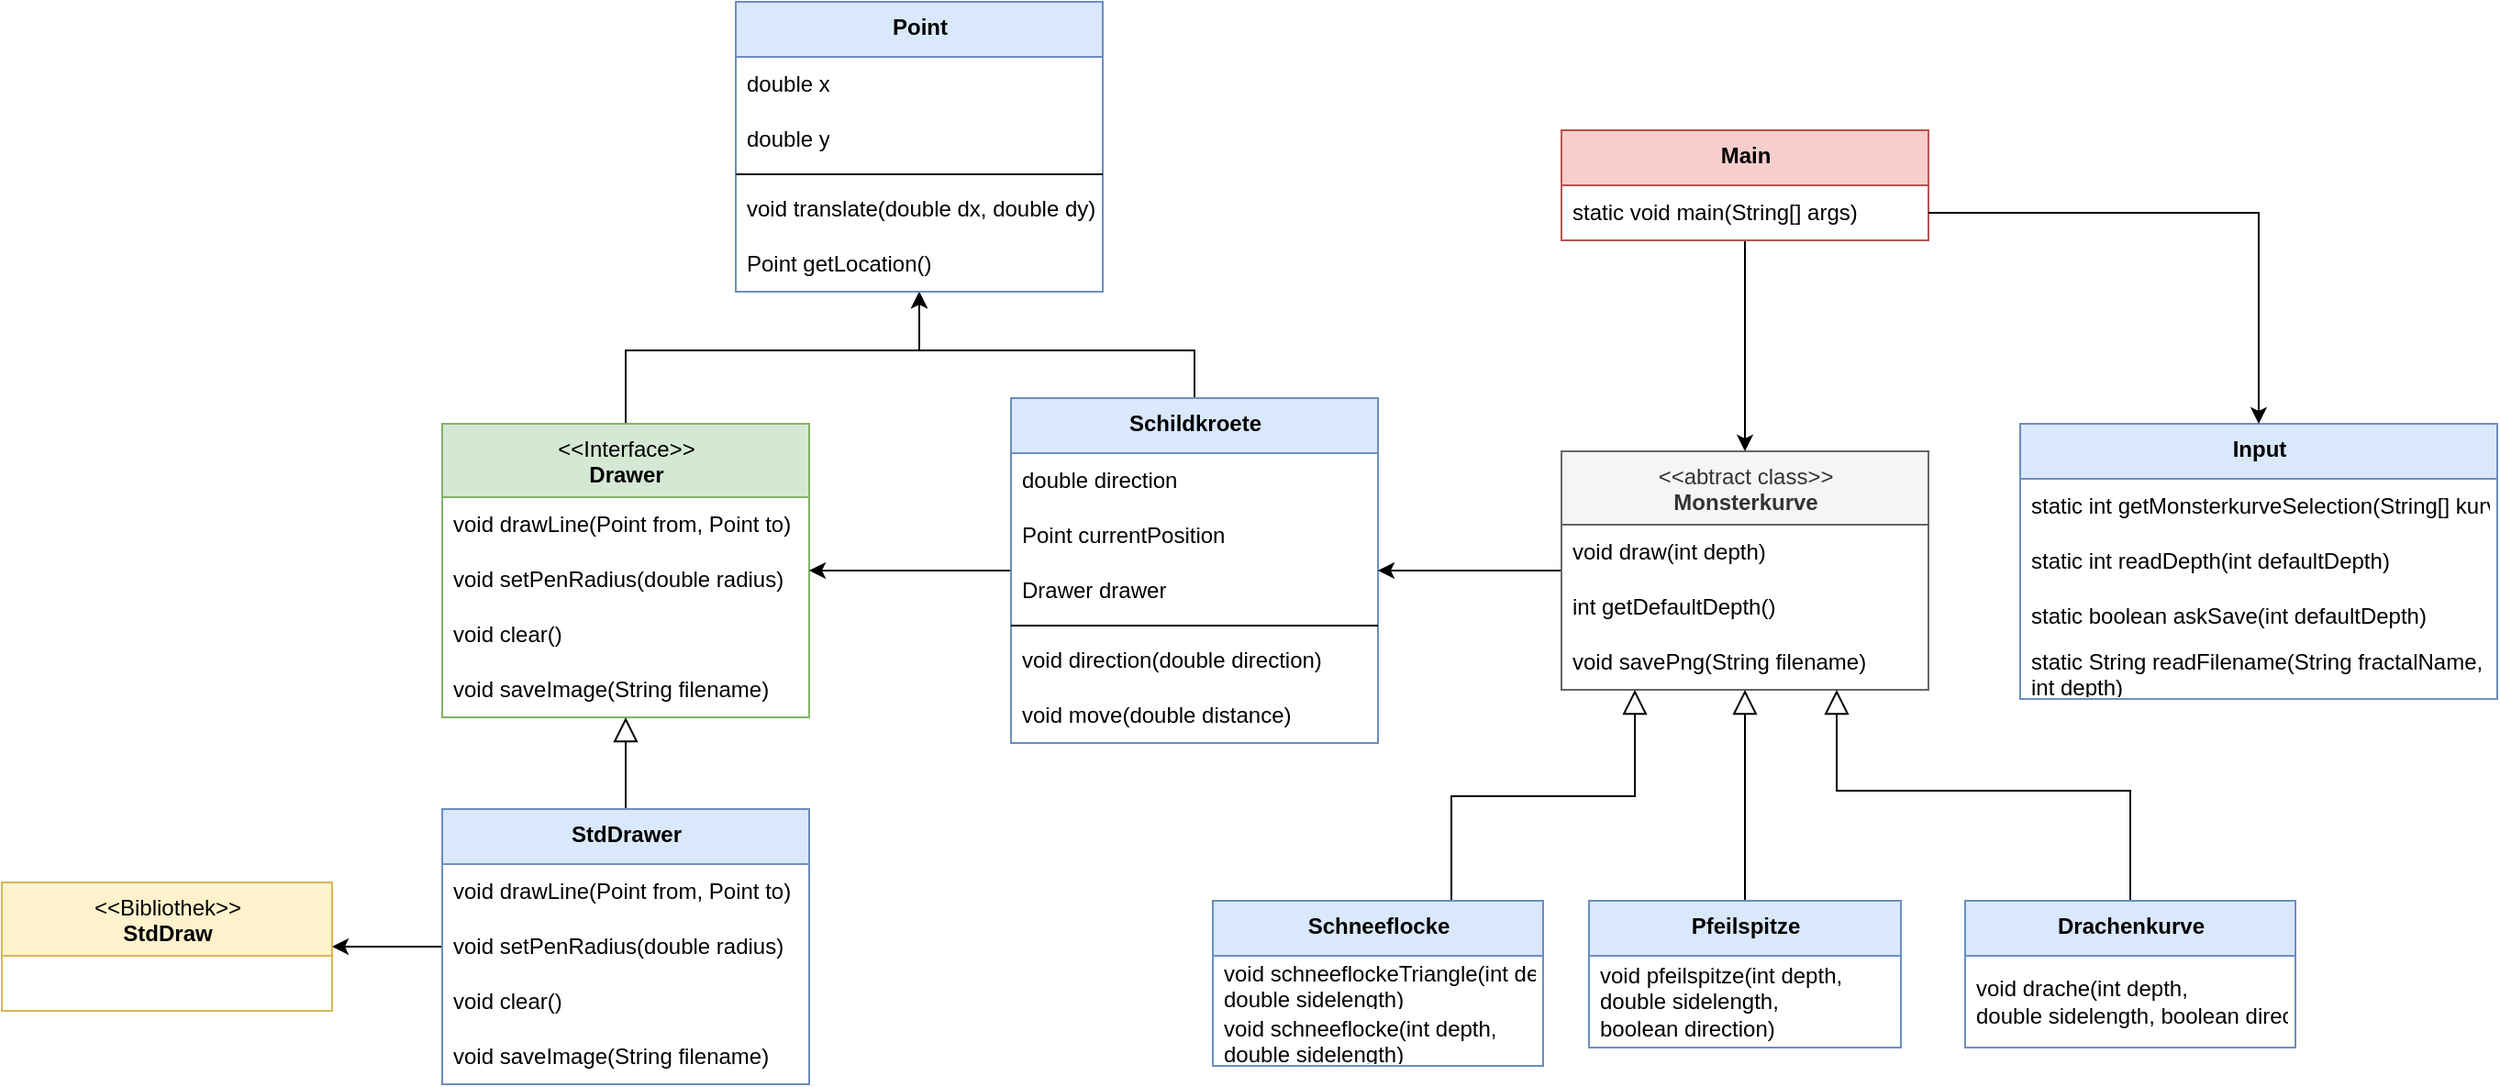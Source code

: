 <mxfile version="14.1.8" type="device" pages="4"><diagram name="Page-1" id="929967ad-93f9-6ef4-fab6-5d389245f69c"><mxGraphModel dx="652" dy="414" grid="1" gridSize="10" guides="1" tooltips="1" connect="1" arrows="1" fold="1" page="1" pageScale="1.5" pageWidth="1169" pageHeight="826" background="none" math="0" shadow="0"><root><mxCell id="0" style=";html=1;"/><mxCell id="1" style=";html=1;" parent="0"/><mxCell id="JNPjMtO4PmQAxvZl8eTC-41" style="edgeStyle=orthogonalEdgeStyle;rounded=0;orthogonalLoop=1;jettySize=auto;html=1;entryX=0.5;entryY=1;entryDx=0;entryDy=0;entryPerimeter=0;" edge="1" parent="1" source="JNPjMtO4PmQAxvZl8eTC-1" target="JNPjMtO4PmQAxvZl8eTC-39"><mxGeometry relative="1" as="geometry"><Array as="points"><mxPoint x="650" y="440"/><mxPoint x="810" y="440"/></Array></mxGeometry></mxCell><mxCell id="JNPjMtO4PmQAxvZl8eTC-1" value="&amp;lt;&amp;lt;Interface&amp;gt;&amp;gt;&lt;br&gt;&lt;b&gt;Drawer&lt;/b&gt;" style="swimlane;fontStyle=0;align=center;verticalAlign=top;childLayout=stackLayout;horizontal=1;startSize=40;horizontalStack=0;resizeParent=1;resizeParentMax=0;resizeLast=0;collapsible=0;marginBottom=0;html=1;fillColor=#d5e8d4;strokeColor=#82b366;" vertex="1" parent="1"><mxGeometry x="550" y="480" width="200" height="160" as="geometry"/></mxCell><mxCell id="JNPjMtO4PmQAxvZl8eTC-3" value="void drawLine(Point from, Point to)" style="text;html=1;strokeColor=none;fillColor=none;align=left;verticalAlign=middle;spacingLeft=4;spacingRight=4;overflow=hidden;rotatable=0;points=[[0,0.5],[1,0.5]];portConstraint=eastwest;" vertex="1" parent="JNPjMtO4PmQAxvZl8eTC-1"><mxGeometry y="40" width="200" height="30" as="geometry"/></mxCell><mxCell id="JNPjMtO4PmQAxvZl8eTC-4" value="void setPenRadius(double radius)" style="text;html=1;strokeColor=none;fillColor=none;align=left;verticalAlign=middle;spacingLeft=4;spacingRight=4;overflow=hidden;rotatable=0;points=[[0,0.5],[1,0.5]];portConstraint=eastwest;" vertex="1" parent="JNPjMtO4PmQAxvZl8eTC-1"><mxGeometry y="70" width="200" height="30" as="geometry"/></mxCell><mxCell id="JNPjMtO4PmQAxvZl8eTC-2" value="void clear()" style="text;html=1;strokeColor=none;fillColor=none;align=left;verticalAlign=middle;spacingLeft=4;spacingRight=4;overflow=hidden;rotatable=0;points=[[0,0.5],[1,0.5]];portConstraint=eastwest;" vertex="1" parent="JNPjMtO4PmQAxvZl8eTC-1"><mxGeometry y="100" width="200" height="30" as="geometry"/></mxCell><mxCell id="JNPjMtO4PmQAxvZl8eTC-5" value="void saveImage(String filename)" style="text;html=1;strokeColor=none;fillColor=none;align=left;verticalAlign=middle;spacingLeft=4;spacingRight=4;overflow=hidden;rotatable=0;points=[[0,0.5],[1,0.5]];portConstraint=eastwest;" vertex="1" parent="JNPjMtO4PmQAxvZl8eTC-1"><mxGeometry y="130" width="200" height="30" as="geometry"/></mxCell><mxCell id="JNPjMtO4PmQAxvZl8eTC-13" style="edgeStyle=orthogonalEdgeStyle;rounded=0;orthogonalLoop=1;jettySize=auto;html=1;endArrow=block;endFill=0;endSize=11;" edge="1" parent="1" source="JNPjMtO4PmQAxvZl8eTC-6" target="JNPjMtO4PmQAxvZl8eTC-1"><mxGeometry relative="1" as="geometry"/></mxCell><mxCell id="JNPjMtO4PmQAxvZl8eTC-64" style="edgeStyle=orthogonalEdgeStyle;rounded=0;orthogonalLoop=1;jettySize=auto;html=1;endArrow=classic;endFill=1;" edge="1" parent="1" source="JNPjMtO4PmQAxvZl8eTC-6" target="JNPjMtO4PmQAxvZl8eTC-62"><mxGeometry relative="1" as="geometry"/></mxCell><mxCell id="JNPjMtO4PmQAxvZl8eTC-6" value="&lt;b&gt;StdDrawer&lt;/b&gt;" style="swimlane;fontStyle=0;align=center;verticalAlign=top;childLayout=stackLayout;horizontal=1;startSize=30;horizontalStack=0;resizeParent=1;resizeParentMax=0;resizeLast=0;collapsible=0;marginBottom=0;html=1;fillColor=#dae8fc;strokeColor=#6c8ebf;" vertex="1" parent="1"><mxGeometry x="550" y="690" width="200" height="150" as="geometry"/></mxCell><mxCell id="JNPjMtO4PmQAxvZl8eTC-7" value="void drawLine(Point from, Point to)" style="text;html=1;strokeColor=none;fillColor=none;align=left;verticalAlign=middle;spacingLeft=4;spacingRight=4;overflow=hidden;rotatable=0;points=[[0,0.5],[1,0.5]];portConstraint=eastwest;" vertex="1" parent="JNPjMtO4PmQAxvZl8eTC-6"><mxGeometry y="30" width="200" height="30" as="geometry"/></mxCell><mxCell id="JNPjMtO4PmQAxvZl8eTC-8" value="void setPenRadius(double radius)" style="text;html=1;strokeColor=none;fillColor=none;align=left;verticalAlign=middle;spacingLeft=4;spacingRight=4;overflow=hidden;rotatable=0;points=[[0,0.5],[1,0.5]];portConstraint=eastwest;" vertex="1" parent="JNPjMtO4PmQAxvZl8eTC-6"><mxGeometry y="60" width="200" height="30" as="geometry"/></mxCell><mxCell id="JNPjMtO4PmQAxvZl8eTC-9" value="void clear()" style="text;html=1;strokeColor=none;fillColor=none;align=left;verticalAlign=middle;spacingLeft=4;spacingRight=4;overflow=hidden;rotatable=0;points=[[0,0.5],[1,0.5]];portConstraint=eastwest;" vertex="1" parent="JNPjMtO4PmQAxvZl8eTC-6"><mxGeometry y="90" width="200" height="30" as="geometry"/></mxCell><mxCell id="JNPjMtO4PmQAxvZl8eTC-10" value="void saveImage(String filename)" style="text;html=1;strokeColor=none;fillColor=none;align=left;verticalAlign=middle;spacingLeft=4;spacingRight=4;overflow=hidden;rotatable=0;points=[[0,0.5],[1,0.5]];portConstraint=eastwest;" vertex="1" parent="JNPjMtO4PmQAxvZl8eTC-6"><mxGeometry y="120" width="200" height="30" as="geometry"/></mxCell><mxCell id="JNPjMtO4PmQAxvZl8eTC-25" style="edgeStyle=orthogonalEdgeStyle;rounded=0;orthogonalLoop=1;jettySize=auto;html=1;" edge="1" parent="1" source="JNPjMtO4PmQAxvZl8eTC-14" target="JNPjMtO4PmQAxvZl8eTC-1"><mxGeometry relative="1" as="geometry"/></mxCell><mxCell id="JNPjMtO4PmQAxvZl8eTC-40" style="edgeStyle=orthogonalEdgeStyle;rounded=0;orthogonalLoop=1;jettySize=auto;html=1;" edge="1" parent="1" source="JNPjMtO4PmQAxvZl8eTC-14" target="JNPjMtO4PmQAxvZl8eTC-33"><mxGeometry relative="1" as="geometry"><Array as="points"><mxPoint x="960" y="440"/><mxPoint x="810" y="440"/></Array></mxGeometry></mxCell><mxCell id="JNPjMtO4PmQAxvZl8eTC-14" value="&lt;b&gt;Schildkroete&lt;/b&gt;" style="swimlane;fontStyle=0;align=center;verticalAlign=top;childLayout=stackLayout;horizontal=1;startSize=30;horizontalStack=0;resizeParent=1;resizeParentMax=0;resizeLast=0;collapsible=0;marginBottom=0;html=1;fillColor=#dae8fc;strokeColor=#6c8ebf;" vertex="1" parent="1"><mxGeometry x="860" y="466" width="200" height="188" as="geometry"/></mxCell><mxCell id="JNPjMtO4PmQAxvZl8eTC-15" value="double direction" style="text;html=1;strokeColor=none;fillColor=none;align=left;verticalAlign=middle;spacingLeft=4;spacingRight=4;overflow=hidden;rotatable=0;points=[[0,0.5],[1,0.5]];portConstraint=eastwest;" vertex="1" parent="JNPjMtO4PmQAxvZl8eTC-14"><mxGeometry y="30" width="200" height="30" as="geometry"/></mxCell><mxCell id="JNPjMtO4PmQAxvZl8eTC-16" value="Point currentPosition" style="text;html=1;strokeColor=none;fillColor=none;align=left;verticalAlign=middle;spacingLeft=4;spacingRight=4;overflow=hidden;rotatable=0;points=[[0,0.5],[1,0.5]];portConstraint=eastwest;" vertex="1" parent="JNPjMtO4PmQAxvZl8eTC-14"><mxGeometry y="60" width="200" height="30" as="geometry"/></mxCell><mxCell id="JNPjMtO4PmQAxvZl8eTC-32" value="Drawer drawer" style="text;html=1;strokeColor=none;fillColor=none;align=left;verticalAlign=middle;spacingLeft=4;spacingRight=4;overflow=hidden;rotatable=0;points=[[0,0.5],[1,0.5]];portConstraint=eastwest;" vertex="1" parent="JNPjMtO4PmQAxvZl8eTC-14"><mxGeometry y="90" width="200" height="30" as="geometry"/></mxCell><mxCell id="JNPjMtO4PmQAxvZl8eTC-31" value="" style="line;strokeWidth=1;fillColor=none;align=left;verticalAlign=middle;spacingTop=-1;spacingLeft=3;spacingRight=3;rotatable=0;labelPosition=right;points=[];portConstraint=eastwest;" vertex="1" parent="JNPjMtO4PmQAxvZl8eTC-14"><mxGeometry y="120" width="200" height="8" as="geometry"/></mxCell><mxCell id="JNPjMtO4PmQAxvZl8eTC-17" value="void direction(double direction)" style="text;html=1;strokeColor=none;fillColor=none;align=left;verticalAlign=middle;spacingLeft=4;spacingRight=4;overflow=hidden;rotatable=0;points=[[0,0.5],[1,0.5]];portConstraint=eastwest;" vertex="1" parent="JNPjMtO4PmQAxvZl8eTC-14"><mxGeometry y="128" width="200" height="30" as="geometry"/></mxCell><mxCell id="JNPjMtO4PmQAxvZl8eTC-18" value="void move(double distance)" style="text;html=1;strokeColor=none;fillColor=none;align=left;verticalAlign=middle;spacingLeft=4;spacingRight=4;overflow=hidden;rotatable=0;points=[[0,0.5],[1,0.5]];portConstraint=eastwest;" vertex="1" parent="JNPjMtO4PmQAxvZl8eTC-14"><mxGeometry y="158" width="200" height="30" as="geometry"/></mxCell><mxCell id="JNPjMtO4PmQAxvZl8eTC-33" value="&lt;b&gt;Point&lt;/b&gt;" style="swimlane;fontStyle=0;align=center;verticalAlign=top;childLayout=stackLayout;horizontal=1;startSize=30;horizontalStack=0;resizeParent=1;resizeParentMax=0;resizeLast=0;collapsible=0;marginBottom=0;html=1;fillColor=#dae8fc;strokeColor=#6c8ebf;" vertex="1" parent="1"><mxGeometry x="710" y="250" width="200" height="158" as="geometry"/></mxCell><mxCell id="JNPjMtO4PmQAxvZl8eTC-34" value="double x" style="text;html=1;strokeColor=none;fillColor=none;align=left;verticalAlign=middle;spacingLeft=4;spacingRight=4;overflow=hidden;rotatable=0;points=[[0,0.5],[1,0.5]];portConstraint=eastwest;" vertex="1" parent="JNPjMtO4PmQAxvZl8eTC-33"><mxGeometry y="30" width="200" height="30" as="geometry"/></mxCell><mxCell id="JNPjMtO4PmQAxvZl8eTC-35" value="double y" style="text;html=1;strokeColor=none;fillColor=none;align=left;verticalAlign=middle;spacingLeft=4;spacingRight=4;overflow=hidden;rotatable=0;points=[[0,0.5],[1,0.5]];portConstraint=eastwest;" vertex="1" parent="JNPjMtO4PmQAxvZl8eTC-33"><mxGeometry y="60" width="200" height="30" as="geometry"/></mxCell><mxCell id="JNPjMtO4PmQAxvZl8eTC-37" value="" style="line;strokeWidth=1;fillColor=none;align=left;verticalAlign=middle;spacingTop=-1;spacingLeft=3;spacingRight=3;rotatable=0;labelPosition=right;points=[];portConstraint=eastwest;" vertex="1" parent="JNPjMtO4PmQAxvZl8eTC-33"><mxGeometry y="90" width="200" height="8" as="geometry"/></mxCell><mxCell id="JNPjMtO4PmQAxvZl8eTC-38" value="void translate(double dx, double dy)" style="text;html=1;strokeColor=none;fillColor=none;align=left;verticalAlign=middle;spacingLeft=4;spacingRight=4;overflow=hidden;rotatable=0;points=[[0,0.5],[1,0.5]];portConstraint=eastwest;" vertex="1" parent="JNPjMtO4PmQAxvZl8eTC-33"><mxGeometry y="98" width="200" height="30" as="geometry"/></mxCell><mxCell id="JNPjMtO4PmQAxvZl8eTC-39" value="Point getLocation()" style="text;html=1;strokeColor=none;fillColor=none;align=left;verticalAlign=middle;spacingLeft=4;spacingRight=4;overflow=hidden;rotatable=0;points=[[0,0.5],[1,0.5]];portConstraint=eastwest;" vertex="1" parent="JNPjMtO4PmQAxvZl8eTC-33"><mxGeometry y="128" width="200" height="30" as="geometry"/></mxCell><mxCell id="JNPjMtO4PmQAxvZl8eTC-47" style="edgeStyle=orthogonalEdgeStyle;rounded=0;orthogonalLoop=1;jettySize=auto;html=1;" edge="1" parent="1" source="JNPjMtO4PmQAxvZl8eTC-42" target="JNPjMtO4PmQAxvZl8eTC-14"><mxGeometry relative="1" as="geometry"/></mxCell><mxCell id="JNPjMtO4PmQAxvZl8eTC-42" value="&amp;lt;&amp;lt;abtract class&amp;gt;&amp;gt;&lt;br&gt;&lt;b&gt;Monsterkurve&lt;/b&gt;" style="swimlane;fontStyle=0;align=center;verticalAlign=top;childLayout=stackLayout;horizontal=1;startSize=40;horizontalStack=0;resizeParent=1;resizeParentMax=0;resizeLast=0;collapsible=0;marginBottom=0;html=1;fillColor=#f5f5f5;strokeColor=#666666;fontColor=#333333;" vertex="1" parent="1"><mxGeometry x="1160" y="495" width="200" height="130" as="geometry"/></mxCell><mxCell id="JNPjMtO4PmQAxvZl8eTC-43" value="void draw(int depth)" style="text;html=1;strokeColor=none;fillColor=none;align=left;verticalAlign=middle;spacingLeft=4;spacingRight=4;overflow=hidden;rotatable=0;points=[[0,0.5],[1,0.5]];portConstraint=eastwest;" vertex="1" parent="JNPjMtO4PmQAxvZl8eTC-42"><mxGeometry y="40" width="200" height="30" as="geometry"/></mxCell><mxCell id="JNPjMtO4PmQAxvZl8eTC-44" value="int getDefaultDepth()" style="text;html=1;strokeColor=none;fillColor=none;align=left;verticalAlign=middle;spacingLeft=4;spacingRight=4;overflow=hidden;rotatable=0;points=[[0,0.5],[1,0.5]];portConstraint=eastwest;" vertex="1" parent="JNPjMtO4PmQAxvZl8eTC-42"><mxGeometry y="70" width="200" height="30" as="geometry"/></mxCell><mxCell id="JNPjMtO4PmQAxvZl8eTC-45" value="void savePng(String filename)" style="text;html=1;strokeColor=none;fillColor=none;align=left;verticalAlign=middle;spacingLeft=4;spacingRight=4;overflow=hidden;rotatable=0;points=[[0,0.5],[1,0.5]];portConstraint=eastwest;" vertex="1" parent="JNPjMtO4PmQAxvZl8eTC-42"><mxGeometry y="100" width="200" height="30" as="geometry"/></mxCell><mxCell id="JNPjMtO4PmQAxvZl8eTC-55" style="edgeStyle=orthogonalEdgeStyle;rounded=0;orthogonalLoop=1;jettySize=auto;html=1;endArrow=block;endFill=0;endSize=11;" edge="1" parent="1" source="JNPjMtO4PmQAxvZl8eTC-48" target="JNPjMtO4PmQAxvZl8eTC-42"><mxGeometry relative="1" as="geometry"><Array as="points"><mxPoint x="1100" y="683"/><mxPoint x="1200" y="683"/></Array></mxGeometry></mxCell><mxCell id="JNPjMtO4PmQAxvZl8eTC-48" value="&lt;b&gt;Schneeflocke&lt;/b&gt;" style="swimlane;fontStyle=0;align=center;verticalAlign=top;childLayout=stackLayout;horizontal=1;startSize=30;horizontalStack=0;resizeParent=1;resizeParentMax=0;resizeLast=0;collapsible=0;marginBottom=0;html=1;fillColor=#dae8fc;strokeColor=#6c8ebf;" vertex="1" parent="1"><mxGeometry x="970" y="740" width="180" height="90" as="geometry"/></mxCell><mxCell id="JNPjMtO4PmQAxvZl8eTC-51" value="void schneeflockeTriangle(int depth,&lt;br&gt;double sidelength)" style="text;html=1;strokeColor=none;fillColor=none;align=left;verticalAlign=middle;spacingLeft=4;spacingRight=4;overflow=hidden;rotatable=0;points=[[0,0.5],[1,0.5]];portConstraint=eastwest;" vertex="1" parent="JNPjMtO4PmQAxvZl8eTC-48"><mxGeometry y="30" width="180" height="30" as="geometry"/></mxCell><mxCell id="JNPjMtO4PmQAxvZl8eTC-81" value="void schneeflocke(int depth,&lt;br&gt;double sidelength)" style="text;html=1;strokeColor=none;fillColor=none;align=left;verticalAlign=middle;spacingLeft=4;spacingRight=4;overflow=hidden;rotatable=0;points=[[0,0.5],[1,0.5]];portConstraint=eastwest;" vertex="1" parent="JNPjMtO4PmQAxvZl8eTC-48"><mxGeometry y="60" width="180" height="30" as="geometry"/></mxCell><mxCell id="JNPjMtO4PmQAxvZl8eTC-58" style="edgeStyle=orthogonalEdgeStyle;rounded=0;orthogonalLoop=1;jettySize=auto;html=1;endArrow=block;endFill=0;endSize=11;" edge="1" parent="1" source="JNPjMtO4PmQAxvZl8eTC-56" target="JNPjMtO4PmQAxvZl8eTC-42"><mxGeometry relative="1" as="geometry"/></mxCell><mxCell id="JNPjMtO4PmQAxvZl8eTC-56" value="&lt;b&gt;Pfeilspitze&lt;/b&gt;" style="swimlane;fontStyle=0;align=center;verticalAlign=top;childLayout=stackLayout;horizontal=1;startSize=30;horizontalStack=0;resizeParent=1;resizeParentMax=0;resizeLast=0;collapsible=0;marginBottom=0;html=1;fillColor=#dae8fc;strokeColor=#6c8ebf;" vertex="1" parent="1"><mxGeometry x="1175" y="740" width="170" height="80" as="geometry"/></mxCell><mxCell id="JNPjMtO4PmQAxvZl8eTC-57" value="void pfeilspitze(int depth,&lt;br&gt;double sidelength,&lt;br&gt;boolean direction)" style="text;html=1;strokeColor=none;fillColor=none;align=left;verticalAlign=middle;spacingLeft=4;spacingRight=4;overflow=hidden;rotatable=0;points=[[0,0.5],[1,0.5]];portConstraint=eastwest;" vertex="1" parent="JNPjMtO4PmQAxvZl8eTC-56"><mxGeometry y="30" width="170" height="50" as="geometry"/></mxCell><mxCell id="JNPjMtO4PmQAxvZl8eTC-61" style="edgeStyle=orthogonalEdgeStyle;rounded=0;orthogonalLoop=1;jettySize=auto;html=1;endArrow=block;endFill=0;endSize=11;" edge="1" parent="1" source="JNPjMtO4PmQAxvZl8eTC-59" target="JNPjMtO4PmQAxvZl8eTC-42"><mxGeometry relative="1" as="geometry"><Array as="points"><mxPoint x="1470" y="680"/><mxPoint x="1310" y="680"/></Array></mxGeometry></mxCell><mxCell id="JNPjMtO4PmQAxvZl8eTC-59" value="&lt;b&gt;Drachenkurve&lt;/b&gt;" style="swimlane;fontStyle=0;align=center;verticalAlign=top;childLayout=stackLayout;horizontal=1;startSize=30;horizontalStack=0;resizeParent=1;resizeParentMax=0;resizeLast=0;collapsible=0;marginBottom=0;html=1;fillColor=#dae8fc;strokeColor=#6c8ebf;" vertex="1" parent="1"><mxGeometry x="1380" y="740" width="180" height="80" as="geometry"/></mxCell><mxCell id="JNPjMtO4PmQAxvZl8eTC-60" value="void drache(int depth,&lt;br&gt;double sidelength, boolean direction)" style="text;html=1;strokeColor=none;fillColor=none;align=left;verticalAlign=middle;spacingLeft=4;spacingRight=4;overflow=hidden;rotatable=0;points=[[0,0.5],[1,0.5]];portConstraint=eastwest;" vertex="1" parent="JNPjMtO4PmQAxvZl8eTC-59"><mxGeometry y="30" width="180" height="50" as="geometry"/></mxCell><mxCell id="JNPjMtO4PmQAxvZl8eTC-62" value="&amp;lt;&amp;lt;Bibliothek&amp;gt;&amp;gt;&lt;br&gt;&lt;b&gt;StdDraw&lt;/b&gt;" style="swimlane;fontStyle=0;align=center;verticalAlign=top;childLayout=stackLayout;horizontal=1;startSize=40;horizontalStack=0;resizeParent=1;resizeParentMax=0;resizeLast=0;collapsible=0;marginBottom=0;html=1;fillColor=#fff2cc;strokeColor=#d6b656;" vertex="1" parent="1"><mxGeometry x="310" y="730" width="180" height="70" as="geometry"/></mxCell><mxCell id="JNPjMtO4PmQAxvZl8eTC-71" style="edgeStyle=orthogonalEdgeStyle;rounded=0;orthogonalLoop=1;jettySize=auto;html=1;endArrow=classic;endFill=1;" edge="1" parent="1" source="JNPjMtO4PmQAxvZl8eTC-65" target="JNPjMtO4PmQAxvZl8eTC-42"><mxGeometry relative="1" as="geometry"/></mxCell><mxCell id="JNPjMtO4PmQAxvZl8eTC-65" value="&lt;b&gt;Main&lt;/b&gt;" style="swimlane;fontStyle=0;align=center;verticalAlign=top;childLayout=stackLayout;horizontal=1;startSize=30;horizontalStack=0;resizeParent=1;resizeParentMax=0;resizeLast=0;collapsible=0;marginBottom=0;html=1;fillColor=#f8cecc;strokeColor=#b85450;" vertex="1" parent="1"><mxGeometry x="1160" y="320" width="200" height="60" as="geometry"/></mxCell><mxCell id="JNPjMtO4PmQAxvZl8eTC-69" value="static void main(String[] args)" style="text;html=1;strokeColor=none;fillColor=none;align=left;verticalAlign=middle;spacingLeft=4;spacingRight=4;overflow=hidden;rotatable=0;points=[[0,0.5],[1,0.5]];portConstraint=eastwest;" vertex="1" parent="JNPjMtO4PmQAxvZl8eTC-65"><mxGeometry y="30" width="200" height="30" as="geometry"/></mxCell><mxCell id="JNPjMtO4PmQAxvZl8eTC-72" value="&lt;b&gt;Input&lt;/b&gt;" style="swimlane;fontStyle=0;align=center;verticalAlign=top;childLayout=stackLayout;horizontal=1;startSize=30;horizontalStack=0;resizeParent=1;resizeParentMax=0;resizeLast=0;collapsible=0;marginBottom=0;html=1;fillColor=#dae8fc;strokeColor=#6c8ebf;" vertex="1" parent="1"><mxGeometry x="1410" y="480" width="260" height="150" as="geometry"/></mxCell><mxCell id="JNPjMtO4PmQAxvZl8eTC-76" value="static int getMonsterkurveSelection(String[] kurvenNamen)&amp;nbsp;" style="text;html=1;strokeColor=none;fillColor=none;align=left;verticalAlign=middle;spacingLeft=4;spacingRight=4;overflow=hidden;rotatable=0;points=[[0,0.5],[1,0.5]];portConstraint=eastwest;" vertex="1" parent="JNPjMtO4PmQAxvZl8eTC-72"><mxGeometry y="30" width="260" height="30" as="geometry"/></mxCell><mxCell id="JNPjMtO4PmQAxvZl8eTC-77" value="static int readDepth(int defaultDepth)" style="text;html=1;strokeColor=none;fillColor=none;align=left;verticalAlign=middle;spacingLeft=4;spacingRight=4;overflow=hidden;rotatable=0;points=[[0,0.5],[1,0.5]];portConstraint=eastwest;" vertex="1" parent="JNPjMtO4PmQAxvZl8eTC-72"><mxGeometry y="60" width="260" height="30" as="geometry"/></mxCell><mxCell id="JNPjMtO4PmQAxvZl8eTC-78" value="static boolean askSave(int defaultDepth)" style="text;html=1;strokeColor=none;fillColor=none;align=left;verticalAlign=middle;spacingLeft=4;spacingRight=4;overflow=hidden;rotatable=0;points=[[0,0.5],[1,0.5]];portConstraint=eastwest;" vertex="1" parent="JNPjMtO4PmQAxvZl8eTC-72"><mxGeometry y="90" width="260" height="30" as="geometry"/></mxCell><mxCell id="JNPjMtO4PmQAxvZl8eTC-79" value="static String readFilename(String fractalName, &lt;br&gt;int depth)" style="text;html=1;strokeColor=none;fillColor=none;align=left;verticalAlign=middle;spacingLeft=4;spacingRight=4;overflow=hidden;rotatable=0;points=[[0,0.5],[1,0.5]];portConstraint=eastwest;" vertex="1" parent="JNPjMtO4PmQAxvZl8eTC-72"><mxGeometry y="120" width="260" height="30" as="geometry"/></mxCell><mxCell id="JNPjMtO4PmQAxvZl8eTC-80" style="edgeStyle=orthogonalEdgeStyle;rounded=0;orthogonalLoop=1;jettySize=auto;html=1;endArrow=classic;endFill=1;" edge="1" parent="1" source="JNPjMtO4PmQAxvZl8eTC-69" target="JNPjMtO4PmQAxvZl8eTC-72"><mxGeometry relative="1" as="geometry"/></mxCell></root></mxGraphModel></diagram><diagram id="bfoEhYWoJAkr9zjgCzRu" name="Seite-2"><mxGraphModel dx="782" dy="497" grid="1" gridSize="10" guides="1" tooltips="1" connect="1" arrows="1" fold="1" page="1" pageScale="1" pageWidth="850" pageHeight="1100" math="0" shadow="0"><root><mxCell id="zhVg3lfCgneoSS15qeUb-0"/><mxCell id="zhVg3lfCgneoSS15qeUb-1" parent="zhVg3lfCgneoSS15qeUb-0"/><mxCell id="zhVg3lfCgneoSS15qeUb-2" value="&lt;b&gt;Schildkroete&lt;/b&gt;" style="swimlane;fontStyle=0;align=center;verticalAlign=top;childLayout=stackLayout;horizontal=1;startSize=30;horizontalStack=0;resizeParent=1;resizeParentMax=0;resizeLast=0;collapsible=0;marginBottom=0;html=1;fillColor=#dae8fc;strokeColor=#6c8ebf;" vertex="1" parent="zhVg3lfCgneoSS15qeUb-1"><mxGeometry x="70" y="130" width="200" height="90" as="geometry"/></mxCell><mxCell id="zhVg3lfCgneoSS15qeUb-3" value="void direction(double direction)" style="text;html=1;strokeColor=none;fillColor=none;align=left;verticalAlign=middle;spacingLeft=4;spacingRight=4;overflow=hidden;rotatable=0;points=[[0,0.5],[1,0.5]];portConstraint=eastwest;" vertex="1" parent="zhVg3lfCgneoSS15qeUb-2"><mxGeometry y="30" width="200" height="30" as="geometry"/></mxCell><mxCell id="zhVg3lfCgneoSS15qeUb-4" value="void move(double distance)" style="text;html=1;strokeColor=none;fillColor=none;align=left;verticalAlign=middle;spacingLeft=4;spacingRight=4;overflow=hidden;rotatable=0;points=[[0,0.5],[1,0.5]];portConstraint=eastwest;" vertex="1" parent="zhVg3lfCgneoSS15qeUb-2"><mxGeometry y="60" width="200" height="30" as="geometry"/></mxCell></root></mxGraphModel></diagram><diagram id="kYCoB76-tdCTIB0EtGvl" name="Schildkroete_voll"><mxGraphModel dx="-68" dy="497" grid="1" gridSize="10" guides="1" tooltips="1" connect="1" arrows="1" fold="1" page="1" pageScale="1" pageWidth="850" pageHeight="1100" math="0" shadow="0"><root><mxCell id="hEl3UQBH2x880kwZ0qGN-0"/><mxCell id="hEl3UQBH2x880kwZ0qGN-1" parent="hEl3UQBH2x880kwZ0qGN-0"/><mxCell id="hEl3UQBH2x880kwZ0qGN-2" value="&lt;b&gt;Schildkroete&lt;/b&gt;" style="swimlane;fontStyle=0;align=center;verticalAlign=top;childLayout=stackLayout;horizontal=1;startSize=30;horizontalStack=0;resizeParent=1;resizeParentMax=0;resizeLast=0;collapsible=0;marginBottom=0;html=1;fillColor=#dae8fc;strokeColor=#6c8ebf;" vertex="1" parent="hEl3UQBH2x880kwZ0qGN-1"><mxGeometry x="1100" y="190" width="200" height="188" as="geometry"/></mxCell><mxCell id="hEl3UQBH2x880kwZ0qGN-3" value="double direction" style="text;html=1;strokeColor=none;fillColor=none;align=left;verticalAlign=middle;spacingLeft=4;spacingRight=4;overflow=hidden;rotatable=0;points=[[0,0.5],[1,0.5]];portConstraint=eastwest;" vertex="1" parent="hEl3UQBH2x880kwZ0qGN-2"><mxGeometry y="30" width="200" height="30" as="geometry"/></mxCell><mxCell id="hEl3UQBH2x880kwZ0qGN-4" value="Point currentPosition" style="text;html=1;strokeColor=none;fillColor=none;align=left;verticalAlign=middle;spacingLeft=4;spacingRight=4;overflow=hidden;rotatable=0;points=[[0,0.5],[1,0.5]];portConstraint=eastwest;" vertex="1" parent="hEl3UQBH2x880kwZ0qGN-2"><mxGeometry y="60" width="200" height="30" as="geometry"/></mxCell><mxCell id="hEl3UQBH2x880kwZ0qGN-5" value="Drawer drawer" style="text;html=1;strokeColor=none;fillColor=none;align=left;verticalAlign=middle;spacingLeft=4;spacingRight=4;overflow=hidden;rotatable=0;points=[[0,0.5],[1,0.5]];portConstraint=eastwest;" vertex="1" parent="hEl3UQBH2x880kwZ0qGN-2"><mxGeometry y="90" width="200" height="30" as="geometry"/></mxCell><mxCell id="hEl3UQBH2x880kwZ0qGN-6" value="" style="line;strokeWidth=1;fillColor=none;align=left;verticalAlign=middle;spacingTop=-1;spacingLeft=3;spacingRight=3;rotatable=0;labelPosition=right;points=[];portConstraint=eastwest;" vertex="1" parent="hEl3UQBH2x880kwZ0qGN-2"><mxGeometry y="120" width="200" height="8" as="geometry"/></mxCell><mxCell id="hEl3UQBH2x880kwZ0qGN-7" value="void direction(double direction)" style="text;html=1;strokeColor=none;fillColor=none;align=left;verticalAlign=middle;spacingLeft=4;spacingRight=4;overflow=hidden;rotatable=0;points=[[0,0.5],[1,0.5]];portConstraint=eastwest;" vertex="1" parent="hEl3UQBH2x880kwZ0qGN-2"><mxGeometry y="128" width="200" height="30" as="geometry"/></mxCell><mxCell id="hEl3UQBH2x880kwZ0qGN-8" value="void move(double distance)" style="text;html=1;strokeColor=none;fillColor=none;align=left;verticalAlign=middle;spacingLeft=4;spacingRight=4;overflow=hidden;rotatable=0;points=[[0,0.5],[1,0.5]];portConstraint=eastwest;" vertex="1" parent="hEl3UQBH2x880kwZ0qGN-2"><mxGeometry y="158" width="200" height="30" as="geometry"/></mxCell></root></mxGraphModel></diagram><diagram id="LkEz6YJ2zHS1BbPF8a-c" name="drawer"><mxGraphModel dx="782" dy="497" grid="1" gridSize="10" guides="1" tooltips="1" connect="1" arrows="1" fold="1" page="1" pageScale="1" pageWidth="850" pageHeight="1100" math="0" shadow="0"><root><mxCell id="inR53U1k23dH0vc3k7kT-0"/><mxCell id="inR53U1k23dH0vc3k7kT-1" parent="inR53U1k23dH0vc3k7kT-0"/><mxCell id="YZBgKdlIVyHo8NtqwG1c-0" value="&amp;lt;&amp;lt;Interface&amp;gt;&amp;gt;&lt;br&gt;&lt;b&gt;Drawer&lt;/b&gt;" style="swimlane;fontStyle=0;align=center;verticalAlign=top;childLayout=stackLayout;horizontal=1;startSize=40;horizontalStack=0;resizeParent=1;resizeParentMax=0;resizeLast=0;collapsible=0;marginBottom=0;html=1;fillColor=#d5e8d4;strokeColor=#82b366;" vertex="1" parent="inR53U1k23dH0vc3k7kT-1"><mxGeometry x="220" y="290" width="200" height="70" as="geometry"/></mxCell><mxCell id="YZBgKdlIVyHo8NtqwG1c-1" value="void drawLine(Point from, Point to)" style="text;html=1;strokeColor=none;fillColor=none;align=left;verticalAlign=middle;spacingLeft=4;spacingRight=4;overflow=hidden;rotatable=0;points=[[0,0.5],[1,0.5]];portConstraint=eastwest;" vertex="1" parent="YZBgKdlIVyHo8NtqwG1c-0"><mxGeometry y="40" width="200" height="30" as="geometry"/></mxCell></root></mxGraphModel></diagram></mxfile>